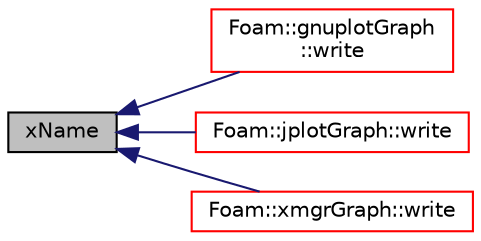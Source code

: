 digraph "xName"
{
  bgcolor="transparent";
  edge [fontname="Helvetica",fontsize="10",labelfontname="Helvetica",labelfontsize="10"];
  node [fontname="Helvetica",fontsize="10",shape=record];
  rankdir="LR";
  Node1 [label="xName",height=0.2,width=0.4,color="black", fillcolor="grey75", style="filled", fontcolor="black"];
  Node1 -> Node2 [dir="back",color="midnightblue",fontsize="10",style="solid",fontname="Helvetica"];
  Node2 [label="Foam::gnuplotGraph\l::write",height=0.2,width=0.4,color="red",URL="$a00947.html#ab88e57639fbd935e7ca4d747f4a612c5",tooltip="Write graph in appropriate format. "];
  Node1 -> Node3 [dir="back",color="midnightblue",fontsize="10",style="solid",fontname="Helvetica"];
  Node3 [label="Foam::jplotGraph::write",height=0.2,width=0.4,color="red",URL="$a01245.html#ab88e57639fbd935e7ca4d747f4a612c5",tooltip="Write graph in appropriate format. "];
  Node1 -> Node4 [dir="back",color="midnightblue",fontsize="10",style="solid",fontname="Helvetica"];
  Node4 [label="Foam::xmgrGraph::write",height=0.2,width=0.4,color="red",URL="$a02986.html#ab88e57639fbd935e7ca4d747f4a612c5",tooltip="Write graph in appropriate format. "];
}
